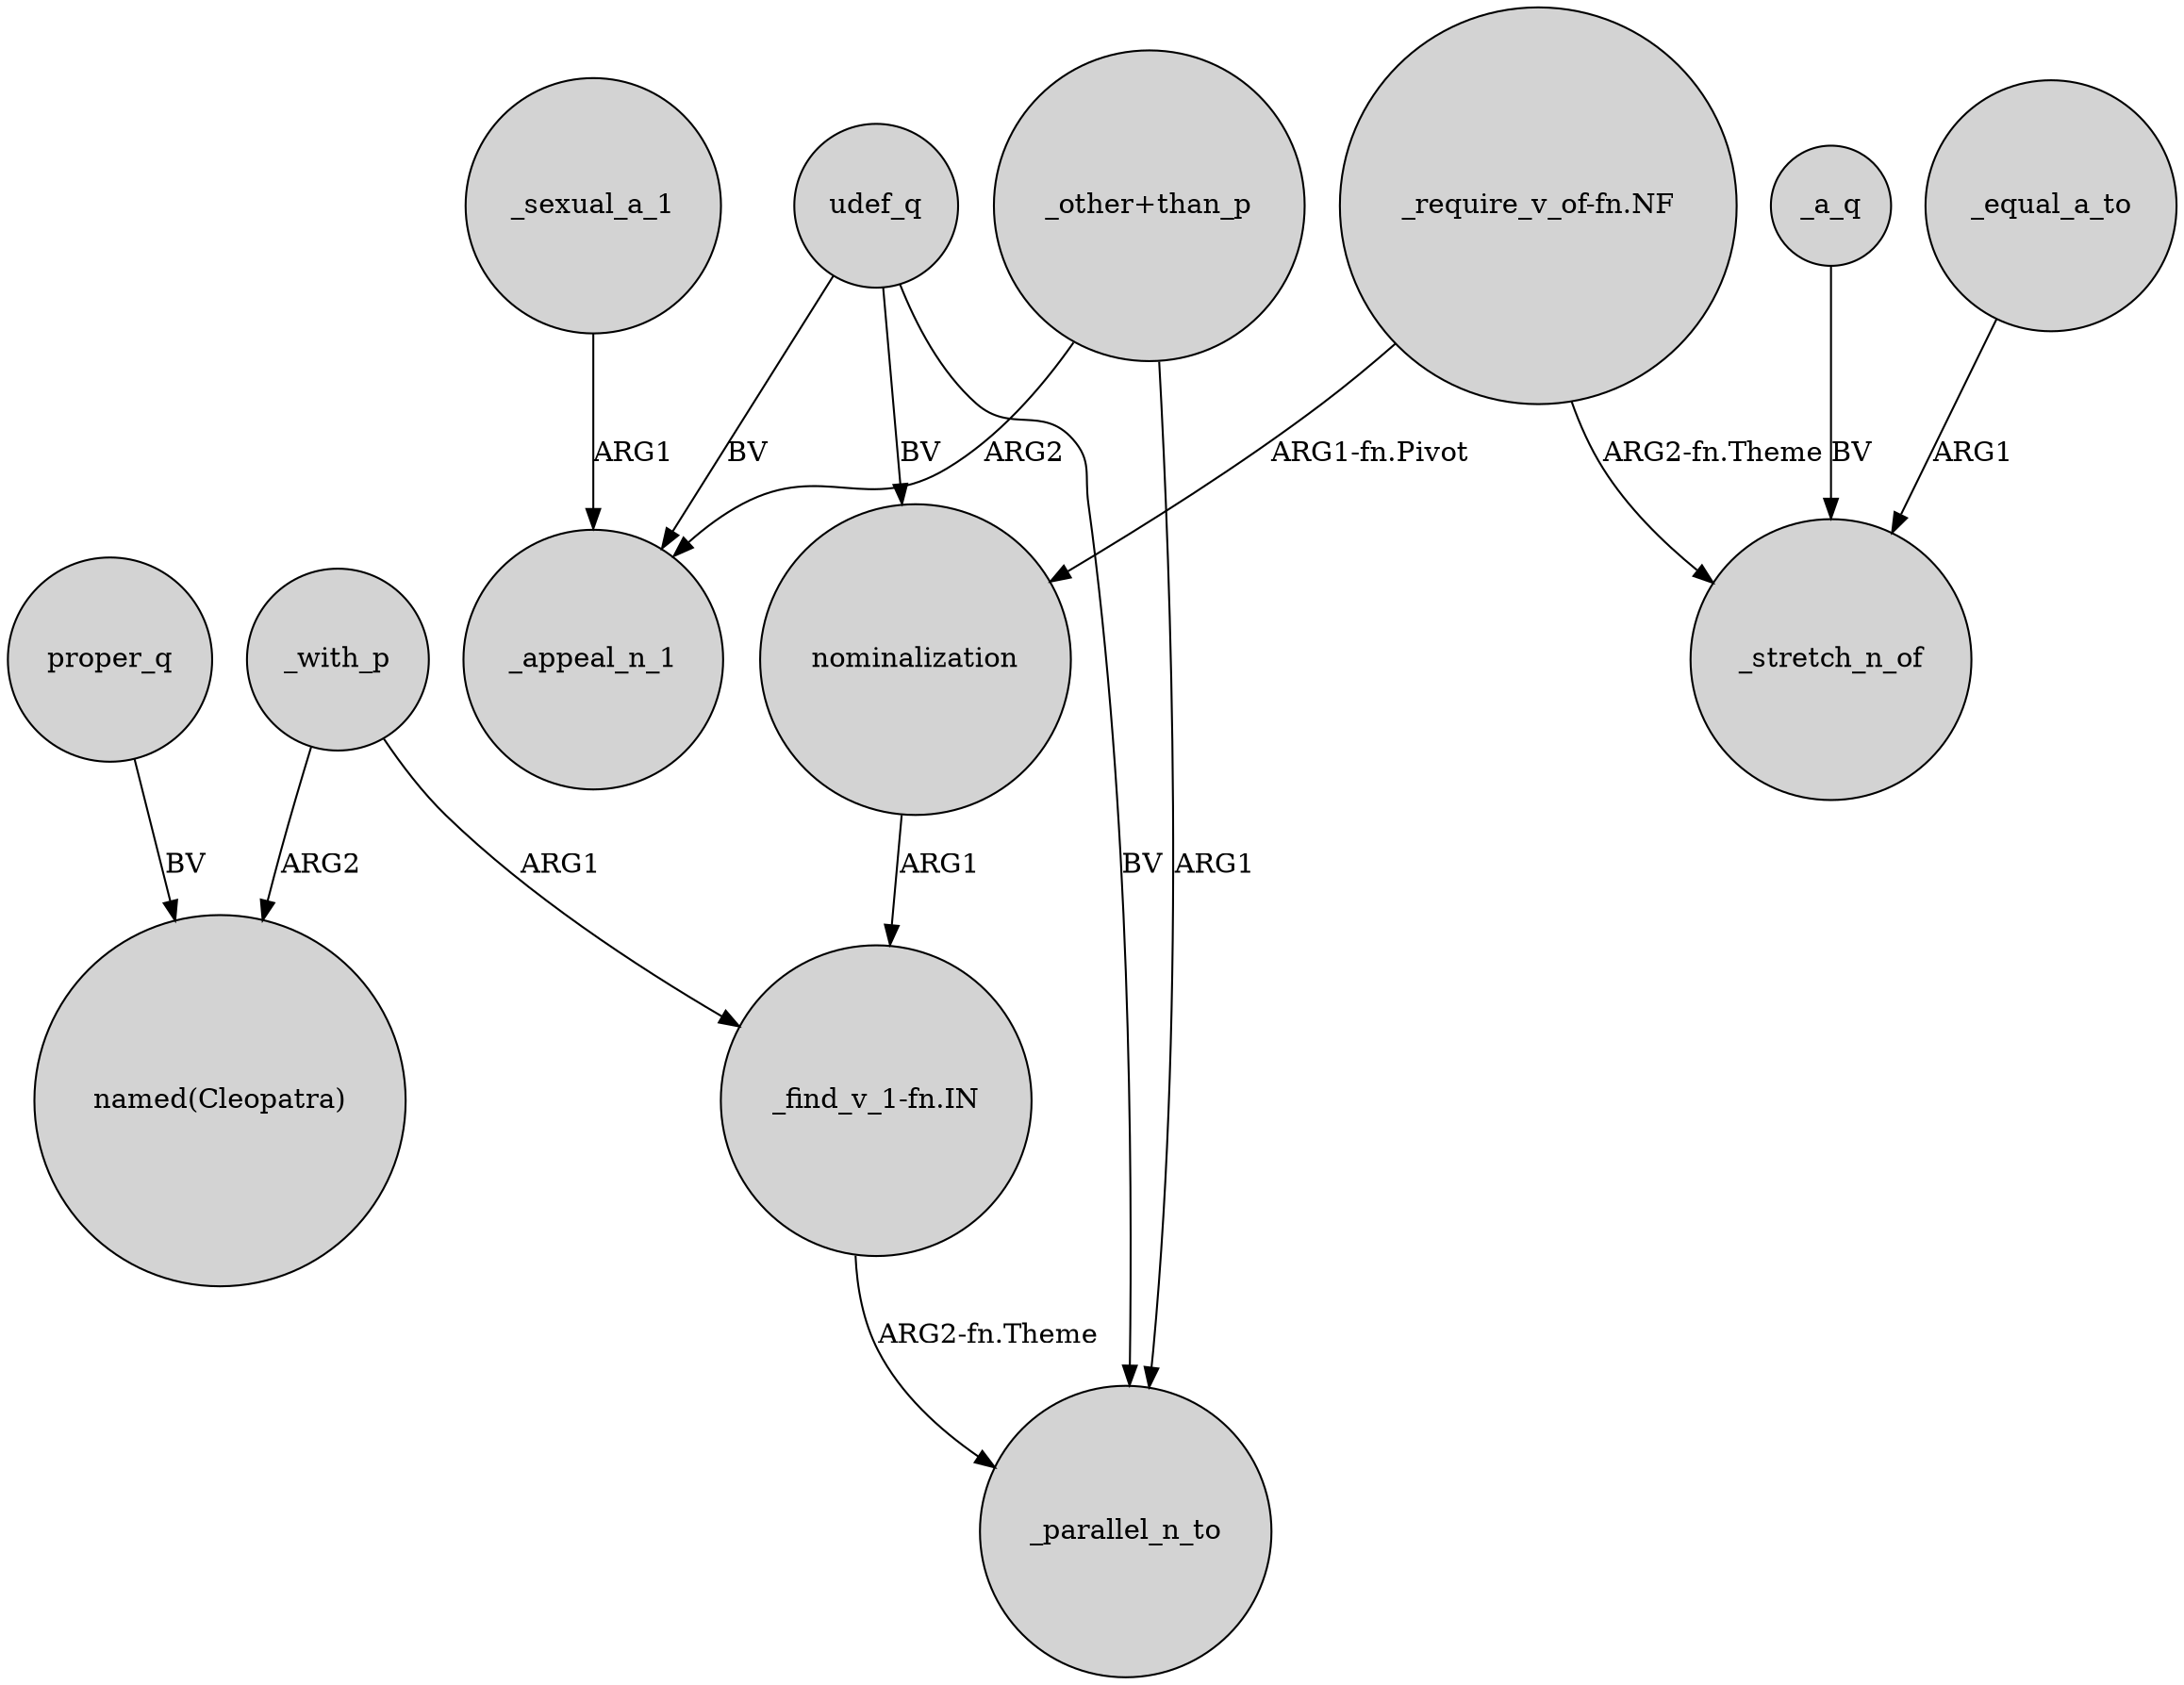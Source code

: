 digraph {
	node [shape=circle style=filled]
	proper_q -> "named(Cleopatra)" [label=BV]
	_a_q -> _stretch_n_of [label=BV]
	udef_q -> _parallel_n_to [label=BV]
	udef_q -> _appeal_n_1 [label=BV]
	"_other+than_p" -> _appeal_n_1 [label=ARG2]
	_with_p -> "named(Cleopatra)" [label=ARG2]
	"_require_v_of-fn.NF" -> nominalization [label="ARG1-fn.Pivot"]
	udef_q -> nominalization [label=BV]
	_equal_a_to -> _stretch_n_of [label=ARG1]
	_sexual_a_1 -> _appeal_n_1 [label=ARG1]
	_with_p -> "_find_v_1-fn.IN" [label=ARG1]
	"_find_v_1-fn.IN" -> _parallel_n_to [label="ARG2-fn.Theme"]
	"_require_v_of-fn.NF" -> _stretch_n_of [label="ARG2-fn.Theme"]
	"_other+than_p" -> _parallel_n_to [label=ARG1]
	nominalization -> "_find_v_1-fn.IN" [label=ARG1]
}
